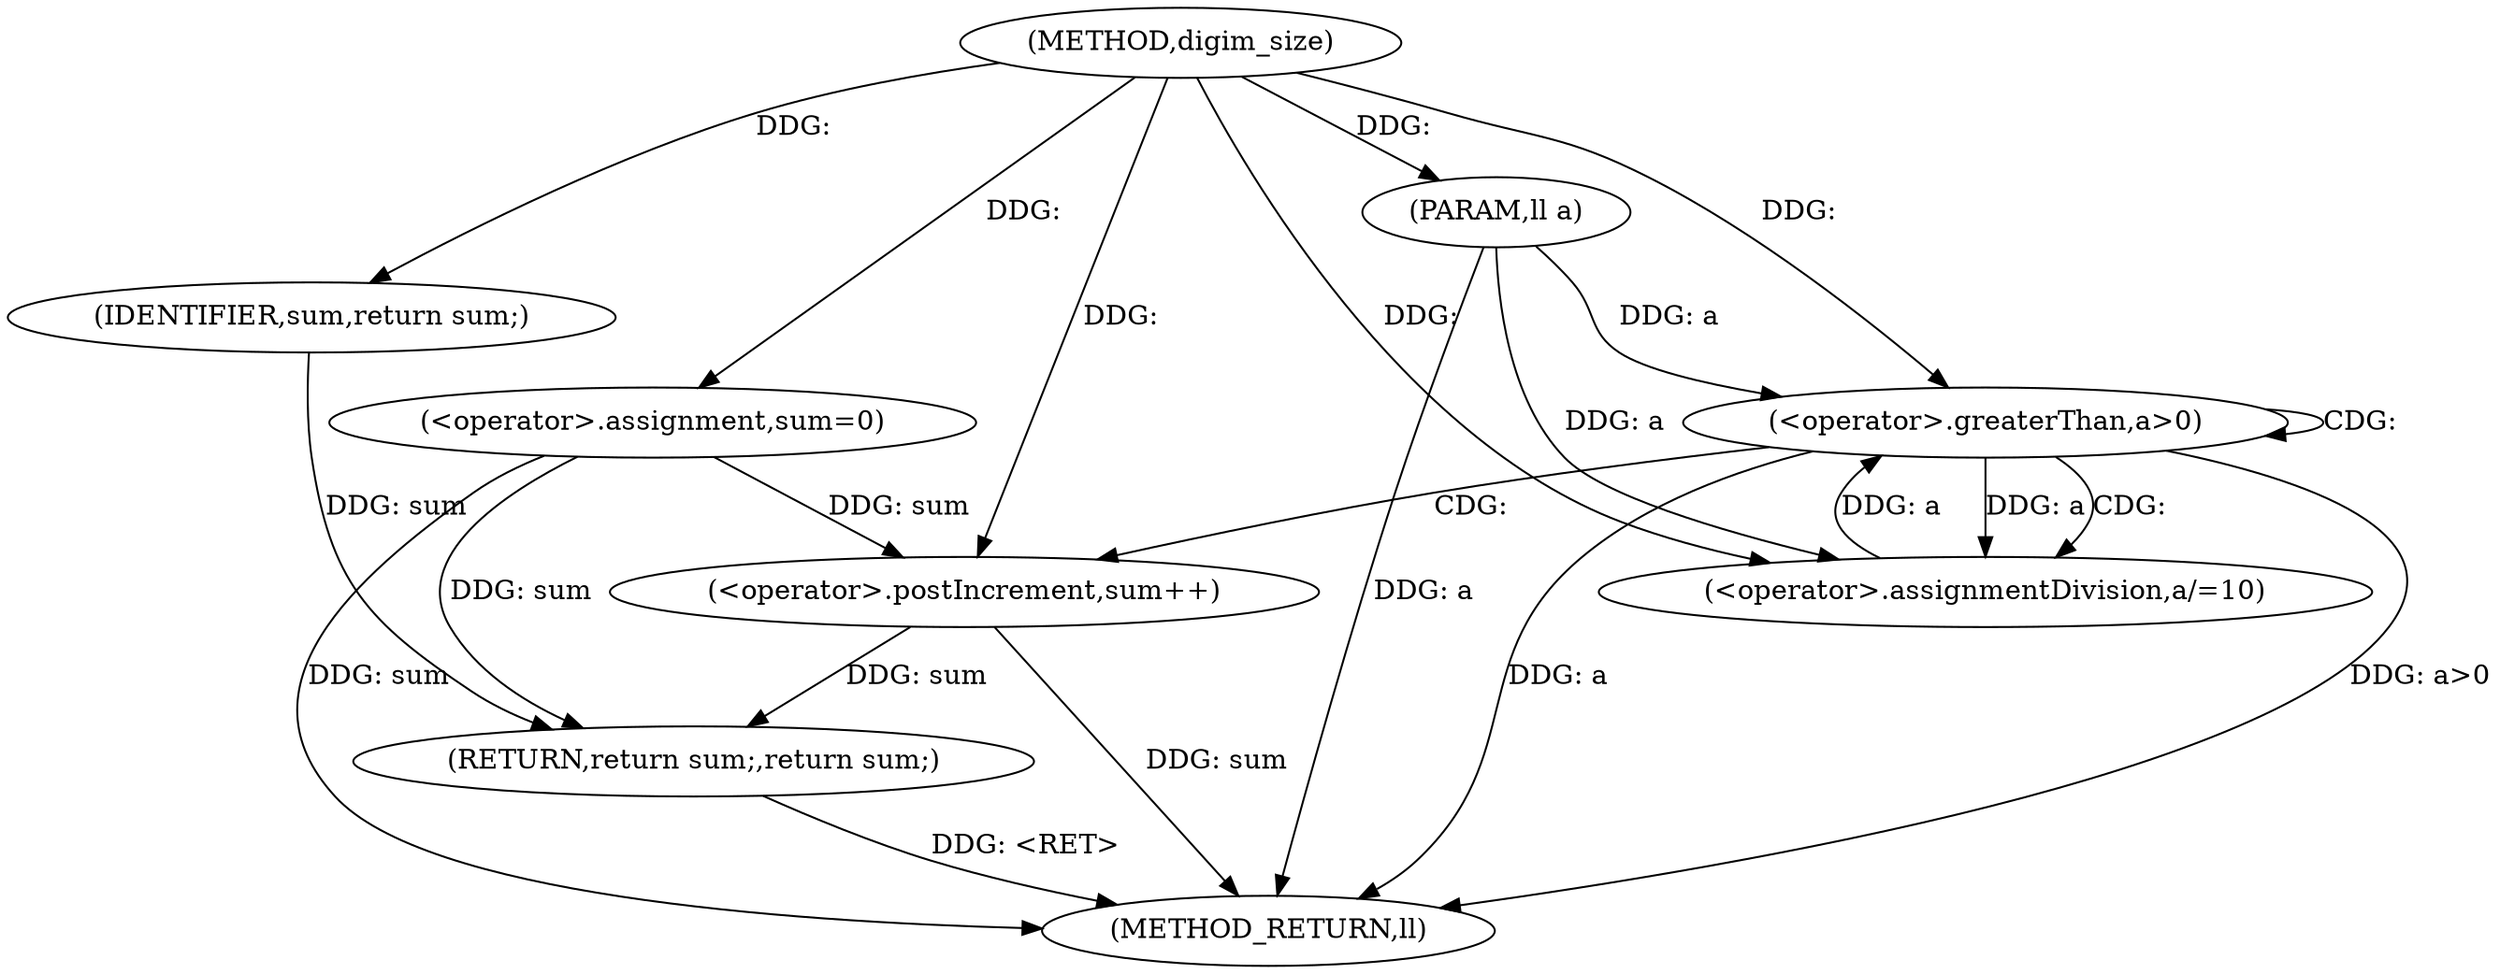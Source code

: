 digraph "digim_size" {  
"1000101" [label = "(METHOD,digim_size)" ]
"1000120" [label = "(METHOD_RETURN,ll)" ]
"1000102" [label = "(PARAM,ll a)" ]
"1000105" [label = "(<operator>.assignment,sum=0)" ]
"1000118" [label = "(RETURN,return sum;,return sum;)" ]
"1000109" [label = "(<operator>.greaterThan,a>0)" ]
"1000119" [label = "(IDENTIFIER,sum,return sum;)" ]
"1000113" [label = "(<operator>.postIncrement,sum++)" ]
"1000115" [label = "(<operator>.assignmentDivision,a/=10)" ]
  "1000102" -> "1000120"  [ label = "DDG: a"] 
  "1000105" -> "1000120"  [ label = "DDG: sum"] 
  "1000109" -> "1000120"  [ label = "DDG: a"] 
  "1000109" -> "1000120"  [ label = "DDG: a>0"] 
  "1000113" -> "1000120"  [ label = "DDG: sum"] 
  "1000118" -> "1000120"  [ label = "DDG: <RET>"] 
  "1000101" -> "1000102"  [ label = "DDG: "] 
  "1000101" -> "1000105"  [ label = "DDG: "] 
  "1000119" -> "1000118"  [ label = "DDG: sum"] 
  "1000105" -> "1000118"  [ label = "DDG: sum"] 
  "1000113" -> "1000118"  [ label = "DDG: sum"] 
  "1000101" -> "1000119"  [ label = "DDG: "] 
  "1000115" -> "1000109"  [ label = "DDG: a"] 
  "1000102" -> "1000109"  [ label = "DDG: a"] 
  "1000101" -> "1000109"  [ label = "DDG: "] 
  "1000101" -> "1000115"  [ label = "DDG: "] 
  "1000105" -> "1000113"  [ label = "DDG: sum"] 
  "1000101" -> "1000113"  [ label = "DDG: "] 
  "1000109" -> "1000115"  [ label = "DDG: a"] 
  "1000102" -> "1000115"  [ label = "DDG: a"] 
  "1000109" -> "1000109"  [ label = "CDG: "] 
  "1000109" -> "1000115"  [ label = "CDG: "] 
  "1000109" -> "1000113"  [ label = "CDG: "] 
}
